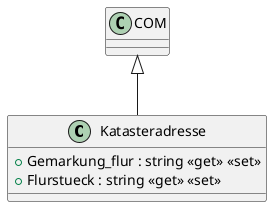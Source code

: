 @startuml
class Katasteradresse {
    + Gemarkung_flur : string <<get>> <<set>>
    + Flurstueck : string <<get>> <<set>>
}
COM <|-- Katasteradresse
@enduml
